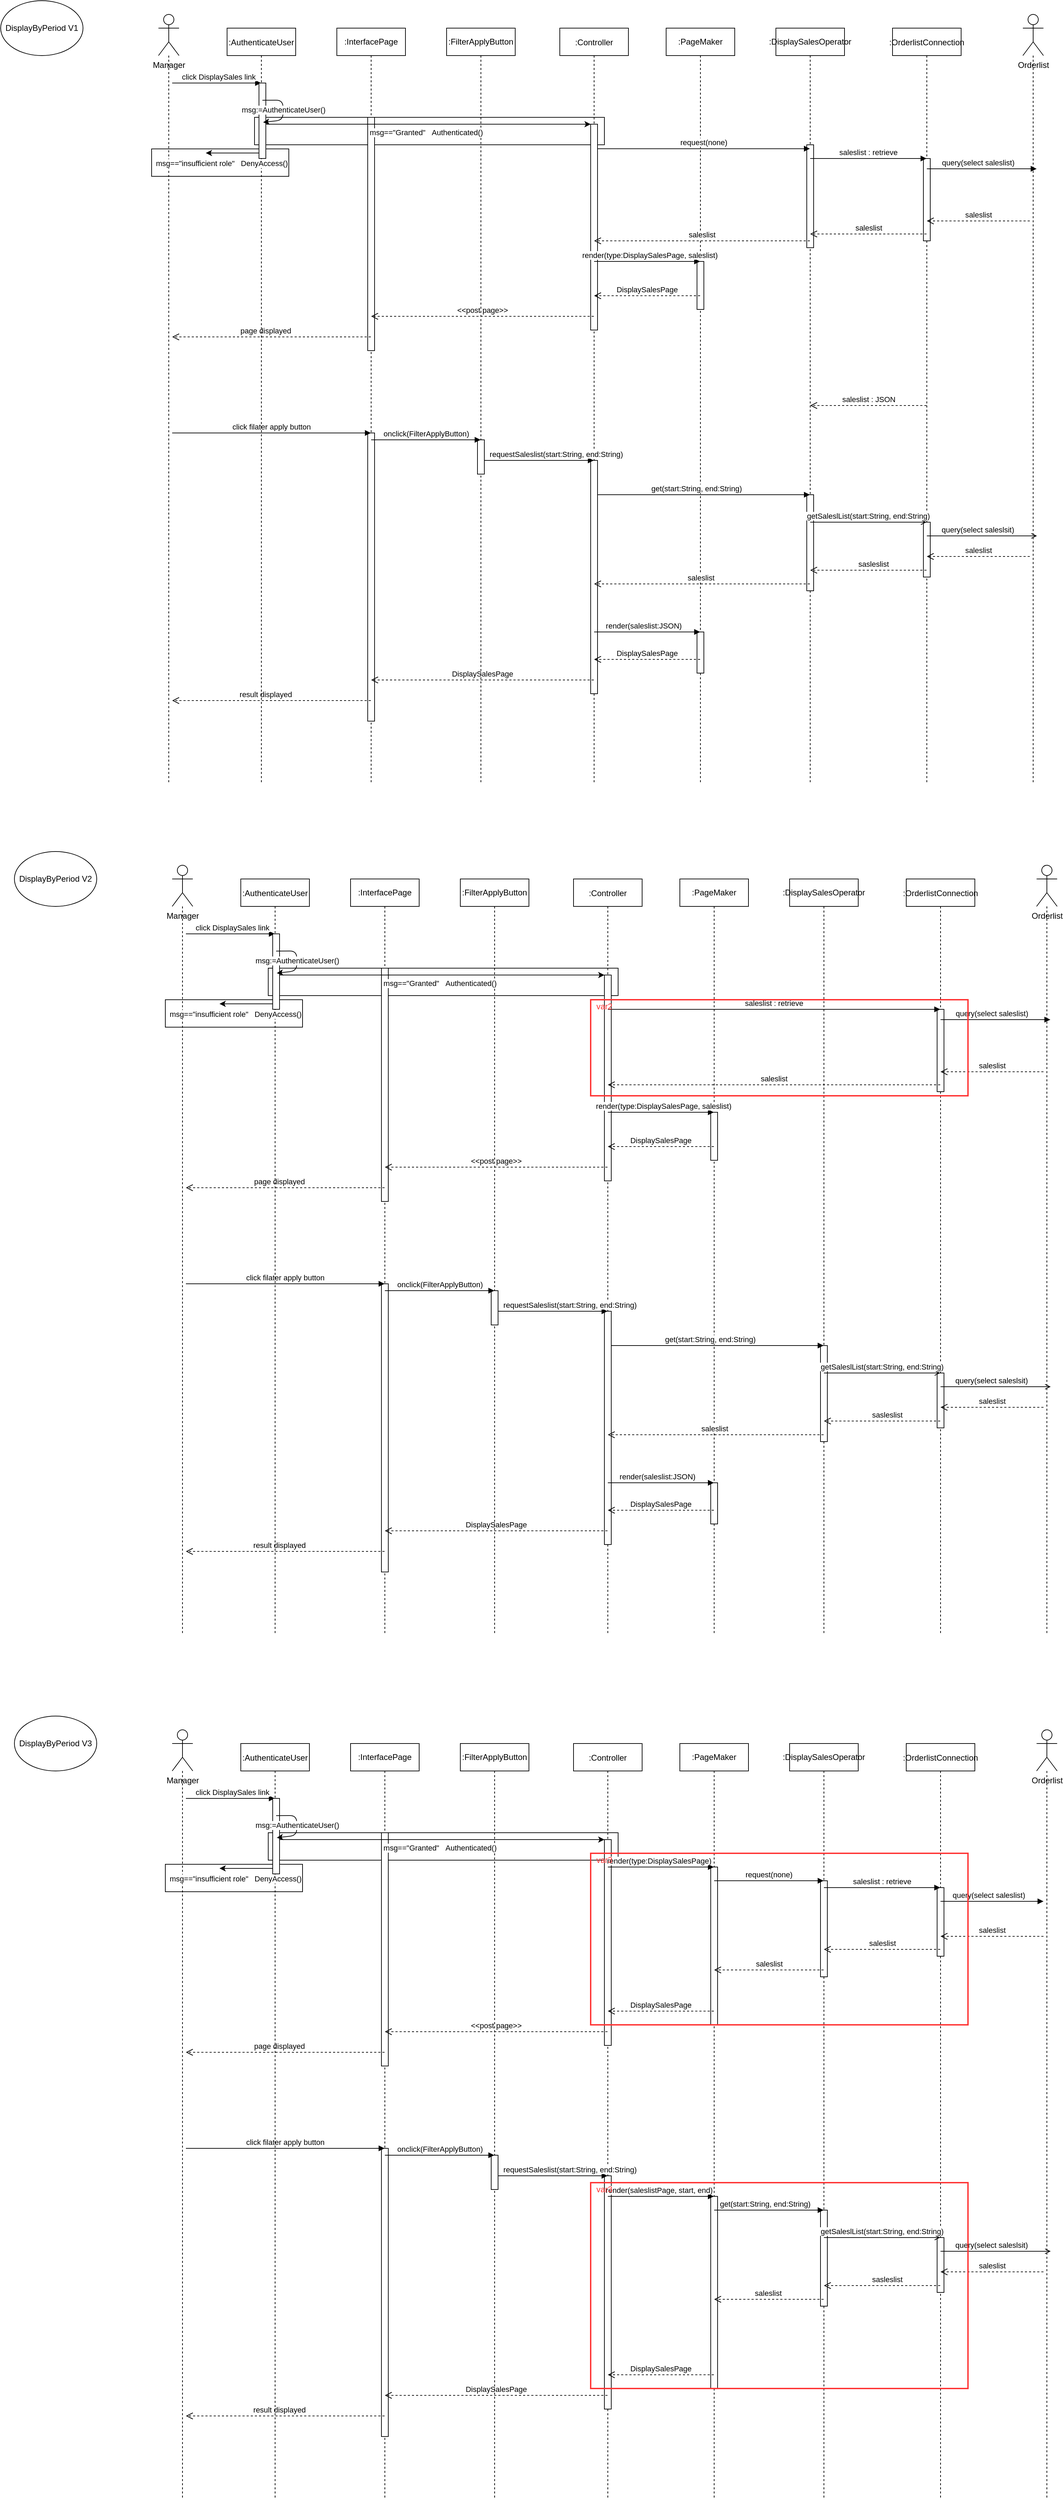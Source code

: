 <mxfile version="14.6.11" type="device"><diagram id="kgpKYQtTHZ0yAKxKKP6v" name="Page-1"><mxGraphModel dx="2912" dy="1122" grid="1" gridSize="10" guides="1" tooltips="1" connect="1" arrows="1" fold="1" page="1" pageScale="1" pageWidth="850" pageHeight="1100" math="0" shadow="0"><root><mxCell id="0"/><mxCell id="1" parent="0"/><mxCell id="4vTPPilnQhBUIMjYwtxk-9" value="" style="rounded=0;whiteSpace=wrap;html=1;fillColor=none;" vertex="1" parent="1"><mxGeometry x="-240" y="256" width="200" height="40" as="geometry"/></mxCell><mxCell id="4vTPPilnQhBUIMjYwtxk-7" value="" style="rounded=0;whiteSpace=wrap;html=1;fillColor=none;" vertex="1" parent="1"><mxGeometry x="-90" y="210" width="510" height="40" as="geometry"/></mxCell><mxCell id="H2tbbZFlQtTSSTkB1D6m-67" value=":Controller" style="shape=umlLifeline;perimeter=lifelinePerimeter;container=1;collapsible=0;recursiveResize=0;rounded=0;shadow=0;strokeWidth=1;" parent="1" vertex="1"><mxGeometry x="355" y="80" width="100" height="1100" as="geometry"/></mxCell><mxCell id="H2tbbZFlQtTSSTkB1D6m-68" value="" style="points=[];perimeter=orthogonalPerimeter;rounded=0;shadow=0;strokeWidth=1;" parent="H2tbbZFlQtTSSTkB1D6m-67" vertex="1"><mxGeometry x="45" y="140" width="10" height="300" as="geometry"/></mxCell><mxCell id="H2tbbZFlQtTSSTkB1D6m-69" value="" style="html=1;points=[];perimeter=orthogonalPerimeter;" parent="H2tbbZFlQtTSSTkB1D6m-67" vertex="1"><mxGeometry x="45" y="630" width="10" height="340" as="geometry"/></mxCell><mxCell id="H2tbbZFlQtTSSTkB1D6m-71" value=":OrderlistConnection" style="shape=umlLifeline;perimeter=lifelinePerimeter;container=1;collapsible=0;recursiveResize=0;rounded=0;shadow=0;strokeWidth=1;" parent="1" vertex="1"><mxGeometry x="840" y="80" width="100" height="1100" as="geometry"/></mxCell><mxCell id="H2tbbZFlQtTSSTkB1D6m-72" value="" style="html=1;points=[];perimeter=orthogonalPerimeter;" parent="H2tbbZFlQtTSSTkB1D6m-71" vertex="1"><mxGeometry x="45" y="190" width="10" height="120" as="geometry"/></mxCell><mxCell id="H2tbbZFlQtTSSTkB1D6m-73" value="" style="html=1;points=[];perimeter=orthogonalPerimeter;" parent="H2tbbZFlQtTSSTkB1D6m-71" vertex="1"><mxGeometry x="45" y="720" width="10" height="80" as="geometry"/></mxCell><mxCell id="H2tbbZFlQtTSSTkB1D6m-74" style="edgeStyle=orthogonalEdgeStyle;rounded=0;orthogonalLoop=1;jettySize=auto;html=1;endArrow=none;endFill=0;dashed=1;" parent="1" source="H2tbbZFlQtTSSTkB1D6m-75" edge="1"><mxGeometry relative="1" as="geometry"><mxPoint x="-215" y="1180" as="targetPoint"/><Array as="points"><mxPoint x="-215" y="810"/><mxPoint x="-215" y="810"/></Array></mxGeometry></mxCell><mxCell id="H2tbbZFlQtTSSTkB1D6m-75" value="Manager" style="shape=umlActor;verticalLabelPosition=bottom;verticalAlign=top;html=1;outlineConnect=0;" parent="1" vertex="1"><mxGeometry x="-230" y="60" width="30" height="60" as="geometry"/></mxCell><mxCell id="H2tbbZFlQtTSSTkB1D6m-76" value=":InterfacePage" style="shape=umlLifeline;perimeter=lifelinePerimeter;whiteSpace=wrap;html=1;container=1;collapsible=0;recursiveResize=0;outlineConnect=0;" parent="1" vertex="1"><mxGeometry x="30" y="80" width="100" height="1100" as="geometry"/></mxCell><mxCell id="H2tbbZFlQtTSSTkB1D6m-77" value="" style="html=1;points=[];perimeter=orthogonalPerimeter;" parent="H2tbbZFlQtTSSTkB1D6m-76" vertex="1"><mxGeometry x="45" y="130" width="10" height="340" as="geometry"/></mxCell><mxCell id="H2tbbZFlQtTSSTkB1D6m-80" value="" style="html=1;points=[];perimeter=orthogonalPerimeter;" parent="H2tbbZFlQtTSSTkB1D6m-76" vertex="1"><mxGeometry x="45" y="590" width="10" height="420" as="geometry"/></mxCell><mxCell id="H2tbbZFlQtTSSTkB1D6m-82" style="edgeStyle=orthogonalEdgeStyle;rounded=0;orthogonalLoop=1;jettySize=auto;html=1;dashed=1;endArrow=none;endFill=0;endSize=6;" parent="1" source="H2tbbZFlQtTSSTkB1D6m-83" edge="1"><mxGeometry relative="1" as="geometry"><mxPoint x="1045" y="1180" as="targetPoint"/><Array as="points"><mxPoint x="1045" y="1180"/></Array></mxGeometry></mxCell><mxCell id="H2tbbZFlQtTSSTkB1D6m-83" value="Orderlist" style="shape=umlActor;verticalLabelPosition=bottom;verticalAlign=top;html=1;outlineConnect=0;" parent="1" vertex="1"><mxGeometry x="1030" y="60" width="30" height="60" as="geometry"/></mxCell><mxCell id="H2tbbZFlQtTSSTkB1D6m-84" value=":PageMaker" style="shape=umlLifeline;perimeter=lifelinePerimeter;whiteSpace=wrap;html=1;container=1;collapsible=0;recursiveResize=0;outlineConnect=0;" parent="1" vertex="1"><mxGeometry x="510" y="80" width="100" height="1100" as="geometry"/></mxCell><mxCell id="H2tbbZFlQtTSSTkB1D6m-85" value="" style="html=1;points=[];perimeter=orthogonalPerimeter;" parent="H2tbbZFlQtTSSTkB1D6m-84" vertex="1"><mxGeometry x="45" y="340" width="10" height="70" as="geometry"/></mxCell><mxCell id="H2tbbZFlQtTSSTkB1D6m-126" value="" style="html=1;points=[];perimeter=orthogonalPerimeter;" parent="H2tbbZFlQtTSSTkB1D6m-84" vertex="1"><mxGeometry x="45" y="880" width="10" height="60" as="geometry"/></mxCell><mxCell id="H2tbbZFlQtTSSTkB1D6m-87" value=":DisplaySalesOperator" style="shape=umlLifeline;perimeter=lifelinePerimeter;whiteSpace=wrap;html=1;container=1;collapsible=0;recursiveResize=0;outlineConnect=0;" parent="1" vertex="1"><mxGeometry x="670" y="80" width="100" height="1100" as="geometry"/></mxCell><mxCell id="H2tbbZFlQtTSSTkB1D6m-88" value="" style="html=1;points=[];perimeter=orthogonalPerimeter;" parent="H2tbbZFlQtTSSTkB1D6m-87" vertex="1"><mxGeometry x="45" y="680" width="10" height="140" as="geometry"/></mxCell><mxCell id="H2tbbZFlQtTSSTkB1D6m-89" value="" style="html=1;points=[];perimeter=orthogonalPerimeter;" parent="H2tbbZFlQtTSSTkB1D6m-87" vertex="1"><mxGeometry x="45" y="170" width="10" height="150" as="geometry"/></mxCell><mxCell id="H2tbbZFlQtTSSTkB1D6m-90" value="request(none)" style="verticalAlign=bottom;endArrow=block;shadow=0;strokeWidth=1;exitX=1;exitY=0.119;exitDx=0;exitDy=0;exitPerimeter=0;" parent="1" source="H2tbbZFlQtTSSTkB1D6m-68" target="H2tbbZFlQtTSSTkB1D6m-87" edge="1"><mxGeometry relative="1" as="geometry"><mxPoint x="130" y="260" as="sourcePoint"/><mxPoint x="620" y="245" as="targetPoint"/><Array as="points"/></mxGeometry></mxCell><mxCell id="H2tbbZFlQtTSSTkB1D6m-91" value="query(select saleslist)" style="verticalAlign=bottom;endArrow=block;shadow=0;strokeWidth=1;" parent="1" source="H2tbbZFlQtTSSTkB1D6m-71" edge="1"><mxGeometry x="-0.063" relative="1" as="geometry"><mxPoint x="770" y="300" as="sourcePoint"/><mxPoint x="1050" y="285" as="targetPoint"/><Array as="points"/><mxPoint as="offset"/></mxGeometry></mxCell><mxCell id="H2tbbZFlQtTSSTkB1D6m-94" value="page displayed" style="html=1;verticalAlign=bottom;endArrow=open;dashed=1;endSize=8;rounded=0;edgeStyle=orthogonalEdgeStyle;" parent="1" edge="1" source="H2tbbZFlQtTSSTkB1D6m-76"><mxGeometry x="0.059" relative="1" as="geometry"><mxPoint x="40" y="570" as="sourcePoint"/><mxPoint x="-210" y="530" as="targetPoint"/><mxPoint as="offset"/><Array as="points"><mxPoint x="-40" y="530"/><mxPoint x="-40" y="530"/></Array></mxGeometry></mxCell><mxCell id="H2tbbZFlQtTSSTkB1D6m-95" value="saleslist" style="html=1;verticalAlign=bottom;endArrow=open;dashed=1;endSize=8;rounded=0;edgeStyle=orthogonalEdgeStyle;" parent="1" target="H2tbbZFlQtTSSTkB1D6m-71" edge="1"><mxGeometry relative="1" as="geometry"><mxPoint x="1040" y="361" as="sourcePoint"/><mxPoint x="1010" y="363" as="targetPoint"/><Array as="points"><mxPoint x="990" y="361"/><mxPoint x="990" y="361"/></Array></mxGeometry></mxCell><mxCell id="H2tbbZFlQtTSSTkB1D6m-99" value="click DisplaySales link" style="verticalAlign=bottom;endArrow=block;shadow=0;strokeWidth=1;" parent="1" target="4vTPPilnQhBUIMjYwtxk-3" edge="1"><mxGeometry x="0.053" relative="1" as="geometry"><mxPoint x="-210" y="160" as="sourcePoint"/><mxPoint x="-120" y="170" as="targetPoint"/><mxPoint as="offset"/><Array as="points"><mxPoint x="-140" y="160"/></Array></mxGeometry></mxCell><mxCell id="H2tbbZFlQtTSSTkB1D6m-102" value="click filater apply button" style="verticalAlign=bottom;endArrow=block;shadow=0;strokeWidth=1;endSize=6;" parent="1" edge="1" target="H2tbbZFlQtTSSTkB1D6m-76"><mxGeometry relative="1" as="geometry"><mxPoint x="-210" y="670" as="sourcePoint"/><mxPoint x="40" y="670" as="targetPoint"/></mxGeometry></mxCell><mxCell id="H2tbbZFlQtTSSTkB1D6m-103" value="requestSaleslist(start:String, end:String)" style="verticalAlign=bottom;endArrow=block;shadow=0;strokeWidth=1;" parent="1" target="H2tbbZFlQtTSSTkB1D6m-67" edge="1" source="4vTPPilnQhBUIMjYwtxk-6"><mxGeometry x="0.339" relative="1" as="geometry"><mxPoint x="280" y="710" as="sourcePoint"/><mxPoint x="350" y="710" as="targetPoint"/><mxPoint as="offset"/><Array as="points"><mxPoint x="270" y="710"/></Array></mxGeometry></mxCell><mxCell id="H2tbbZFlQtTSSTkB1D6m-104" value="get(start:String, end:String)" style="verticalAlign=bottom;endArrow=block;shadow=0;strokeWidth=1;" parent="1" source="H2tbbZFlQtTSSTkB1D6m-69" edge="1" target="H2tbbZFlQtTSSTkB1D6m-87"><mxGeometry x="-0.067" relative="1" as="geometry"><mxPoint x="420" y="809" as="sourcePoint"/><mxPoint x="679.5" y="760" as="targetPoint"/><mxPoint as="offset"/><Array as="points"><mxPoint x="640" y="760"/></Array></mxGeometry></mxCell><mxCell id="H2tbbZFlQtTSSTkB1D6m-106" value="getSaleslList(start:String, end:String)" style="verticalAlign=bottom;endArrow=open;shadow=0;strokeWidth=1;endFill=0;" parent="1" edge="1" target="H2tbbZFlQtTSSTkB1D6m-71" source="H2tbbZFlQtTSSTkB1D6m-87"><mxGeometry x="0.004" relative="1" as="geometry"><mxPoint x="740.5" y="800" as="sourcePoint"/><mxPoint x="880" y="800" as="targetPoint"/><mxPoint as="offset"/><Array as="points"><mxPoint x="780" y="800"/></Array></mxGeometry></mxCell><mxCell id="H2tbbZFlQtTSSTkB1D6m-107" value="query(select saleslsit)" style="verticalAlign=bottom;endArrow=open;shadow=0;strokeWidth=1;endFill=0;" parent="1" edge="1" source="H2tbbZFlQtTSSTkB1D6m-71"><mxGeometry x="-0.07" relative="1" as="geometry"><mxPoint x="920" y="820" as="sourcePoint"/><mxPoint x="1050.5" y="820" as="targetPoint"/><Array as="points"/><mxPoint as="offset"/></mxGeometry></mxCell><mxCell id="H2tbbZFlQtTSSTkB1D6m-111" value="DisplaySalesPage" style="html=1;verticalAlign=bottom;endArrow=open;dashed=1;endSize=8;rounded=0;edgeStyle=orthogonalEdgeStyle;" parent="1" edge="1" target="H2tbbZFlQtTSSTkB1D6m-76" source="H2tbbZFlQtTSSTkB1D6m-67"><mxGeometry relative="1" as="geometry"><mxPoint x="370" y="1030" as="sourcePoint"/><mxPoint x="210" y="1030" as="targetPoint"/><Array as="points"><mxPoint x="150" y="1030"/><mxPoint x="150" y="1030"/></Array></mxGeometry></mxCell><mxCell id="H2tbbZFlQtTSSTkB1D6m-112" value="result displayed" style="html=1;verticalAlign=bottom;endArrow=open;dashed=1;endSize=8;rounded=0;edgeStyle=orthogonalEdgeStyle;" parent="1" edge="1" source="H2tbbZFlQtTSSTkB1D6m-76"><mxGeometry x="0.059" relative="1" as="geometry"><mxPoint x="40" y="1060" as="sourcePoint"/><mxPoint x="-210" y="1060" as="targetPoint"/><mxPoint as="offset"/><Array as="points"><mxPoint x="30" y="1060"/><mxPoint x="30" y="1060"/></Array></mxGeometry></mxCell><mxCell id="H2tbbZFlQtTSSTkB1D6m-113" value="saleslist : retrieve" style="verticalAlign=bottom;endArrow=block;shadow=0;strokeWidth=1;" parent="1" edge="1" target="H2tbbZFlQtTSSTkB1D6m-71" source="H2tbbZFlQtTSSTkB1D6m-87"><mxGeometry relative="1" as="geometry"><mxPoint x="780" y="270" as="sourcePoint"/><mxPoint x="800" y="270" as="targetPoint"/><Array as="points"><mxPoint x="800" y="270"/></Array></mxGeometry></mxCell><mxCell id="H2tbbZFlQtTSSTkB1D6m-114" value="saleslist" style="html=1;verticalAlign=bottom;endArrow=open;dashed=1;endSize=8;rounded=0;edgeStyle=orthogonalEdgeStyle;strokeWidth=1;" parent="1" source="H2tbbZFlQtTSSTkB1D6m-71" target="H2tbbZFlQtTSSTkB1D6m-87" edge="1"><mxGeometry relative="1" as="geometry"><mxPoint x="980" y="380" as="sourcePoint"/><mxPoint x="900" y="380" as="targetPoint"/><Array as="points"><mxPoint x="800" y="380"/><mxPoint x="800" y="380"/></Array></mxGeometry></mxCell><mxCell id="H2tbbZFlQtTSSTkB1D6m-116" value="saleslist : JSON" style="html=1;verticalAlign=bottom;endArrow=open;dashed=1;endSize=8;rounded=0;edgeStyle=orthogonalEdgeStyle;strokeWidth=1;" parent="1" edge="1" target="H2tbbZFlQtTSSTkB1D6m-87" source="H2tbbZFlQtTSSTkB1D6m-71"><mxGeometry relative="1" as="geometry"><mxPoint x="860" y="940" as="sourcePoint"/><mxPoint x="740" y="940" as="targetPoint"/><Array as="points"/></mxGeometry></mxCell><mxCell id="H2tbbZFlQtTSSTkB1D6m-118" value="render(type:DisplaySalesPage, saleslist)" style="verticalAlign=bottom;endArrow=block;shadow=0;strokeWidth=1;" parent="1" edge="1" target="H2tbbZFlQtTSSTkB1D6m-84" source="H2tbbZFlQtTSSTkB1D6m-67"><mxGeometry x="0.053" relative="1" as="geometry"><mxPoint x="420" y="420" as="sourcePoint"/><mxPoint x="360" y="420" as="targetPoint"/><mxPoint as="offset"/><Array as="points"><mxPoint x="480" y="420"/></Array></mxGeometry></mxCell><mxCell id="H2tbbZFlQtTSSTkB1D6m-122" value="&amp;lt;&amp;lt;post page&amp;gt;&amp;gt;" style="html=1;verticalAlign=bottom;endArrow=open;dashed=1;endSize=8;rounded=0;edgeStyle=orthogonalEdgeStyle;" parent="1" target="H2tbbZFlQtTSSTkB1D6m-76" edge="1" source="H2tbbZFlQtTSSTkB1D6m-67"><mxGeometry relative="1" as="geometry"><mxPoint x="300" y="512" as="sourcePoint"/><mxPoint x="60" y="512" as="targetPoint"/><Array as="points"><mxPoint x="310" y="500"/><mxPoint x="310" y="500"/></Array></mxGeometry></mxCell><mxCell id="H2tbbZFlQtTSSTkB1D6m-127" value="DisplaySalesPage" style="html=1;verticalAlign=bottom;endArrow=open;dashed=1;endSize=8;rounded=0;edgeStyle=orthogonalEdgeStyle;strokeWidth=1;" parent="1" edge="1" target="H2tbbZFlQtTSSTkB1D6m-67" source="H2tbbZFlQtTSSTkB1D6m-84"><mxGeometry relative="1" as="geometry"><mxPoint x="520" y="1010" as="sourcePoint"/><mxPoint x="440" y="1010" as="targetPoint"/><Array as="points"><mxPoint x="460" y="1000"/><mxPoint x="460" y="1000"/></Array></mxGeometry></mxCell><mxCell id="H2tbbZFlQtTSSTkB1D6m-128" value="saleslist&amp;nbsp;" style="html=1;verticalAlign=bottom;endArrow=open;dashed=1;endSize=8;rounded=0;edgeStyle=orthogonalEdgeStyle;strokeWidth=1;" parent="1" source="H2tbbZFlQtTSSTkB1D6m-87" target="H2tbbZFlQtTSSTkB1D6m-67" edge="1"><mxGeometry relative="1" as="geometry"><mxPoint x="610" y="960" as="sourcePoint"/><mxPoint x="290" y="960" as="targetPoint"/><Array as="points"><mxPoint x="470" y="890"/><mxPoint x="470" y="890"/></Array></mxGeometry></mxCell><mxCell id="H2tbbZFlQtTSSTkB1D6m-129" value="render(saleslist:JSON)" style="verticalAlign=bottom;endArrow=block;shadow=0;strokeWidth=1;" parent="1" source="H2tbbZFlQtTSSTkB1D6m-67" target="H2tbbZFlQtTSSTkB1D6m-84" edge="1"><mxGeometry x="-0.059" relative="1" as="geometry"><mxPoint x="240" y="1030" as="sourcePoint"/><mxPoint x="335.5" y="1030" as="targetPoint"/><mxPoint as="offset"/><Array as="points"><mxPoint x="450" y="960"/></Array></mxGeometry></mxCell><mxCell id="4vTPPilnQhBUIMjYwtxk-1" value="DisplaySalesPage" style="html=1;verticalAlign=bottom;endArrow=open;dashed=1;endSize=8;" edge="1" parent="1" source="H2tbbZFlQtTSSTkB1D6m-84" target="H2tbbZFlQtTSSTkB1D6m-67"><mxGeometry relative="1" as="geometry"><mxPoint x="530" y="470" as="sourcePoint"/><mxPoint x="490" y="470" as="targetPoint"/><Array as="points"><mxPoint x="460" y="470"/></Array></mxGeometry></mxCell><mxCell id="4vTPPilnQhBUIMjYwtxk-3" value=":AuthenticateUser" style="shape=umlLifeline;perimeter=lifelinePerimeter;container=1;collapsible=0;recursiveResize=0;rounded=0;shadow=0;strokeWidth=1;" vertex="1" parent="1"><mxGeometry x="-130" y="80" width="100" height="1100" as="geometry"/></mxCell><mxCell id="4vTPPilnQhBUIMjYwtxk-4" value="" style="points=[];perimeter=orthogonalPerimeter;rounded=0;shadow=0;strokeWidth=1;" vertex="1" parent="4vTPPilnQhBUIMjYwtxk-3"><mxGeometry x="46.5" y="80" width="10" height="110" as="geometry"/></mxCell><mxCell id="4vTPPilnQhBUIMjYwtxk-5" value="msg:=AuthenticateUser()" style="endArrow=classic;html=1;exitX=0.5;exitY=0.151;exitDx=0;exitDy=0;exitPerimeter=0;entryX=0.51;entryY=0.202;entryDx=0;entryDy=0;entryPerimeter=0;" edge="1" parent="4vTPPilnQhBUIMjYwtxk-3"><mxGeometry width="50" height="50" relative="1" as="geometry"><mxPoint x="51.5" y="105.13" as="sourcePoint"/><mxPoint x="52.5" y="137.26" as="targetPoint"/><Array as="points"><mxPoint x="81.5" y="105"/><mxPoint x="81.5" y="134"/></Array></mxGeometry></mxCell><mxCell id="4vTPPilnQhBUIMjYwtxk-6" value=":FilterApplyButton" style="shape=umlLifeline;perimeter=lifelinePerimeter;whiteSpace=wrap;html=1;container=1;collapsible=0;recursiveResize=0;outlineConnect=0;" vertex="1" parent="1"><mxGeometry x="190" y="80" width="100" height="1100" as="geometry"/></mxCell><mxCell id="4vTPPilnQhBUIMjYwtxk-12" value="" style="html=1;points=[];perimeter=orthogonalPerimeter;" vertex="1" parent="4vTPPilnQhBUIMjYwtxk-6"><mxGeometry x="45" y="600" width="10" height="50" as="geometry"/></mxCell><mxCell id="4vTPPilnQhBUIMjYwtxk-8" value="msg==&quot;Granted&quot;&amp;nbsp; &amp;nbsp;Authenticated()" style="endArrow=classic;html=1;" edge="1" parent="1" source="4vTPPilnQhBUIMjYwtxk-4" target="H2tbbZFlQtTSSTkB1D6m-68"><mxGeometry x="-0.015" y="-12" width="50" height="50" relative="1" as="geometry"><mxPoint x="40" y="230" as="sourcePoint"/><mxPoint x="365" y="229.5" as="targetPoint"/><mxPoint as="offset"/><Array as="points"/></mxGeometry></mxCell><mxCell id="4vTPPilnQhBUIMjYwtxk-10" value="msg==&quot;insufficient role&quot;&amp;nbsp; &amp;nbsp;DenyAccess()" style="endArrow=classic;html=1;" edge="1" parent="1" source="4vTPPilnQhBUIMjYwtxk-4"><mxGeometry x="0.404" y="15" width="50" height="50" relative="1" as="geometry"><mxPoint x="-93.8" y="262.14" as="sourcePoint"/><mxPoint x="-161" y="262" as="targetPoint"/><mxPoint as="offset"/><Array as="points"/></mxGeometry></mxCell><mxCell id="4vTPPilnQhBUIMjYwtxk-11" value="saleslist" style="html=1;verticalAlign=bottom;endArrow=open;dashed=1;endSize=8;" edge="1" parent="1" source="H2tbbZFlQtTSSTkB1D6m-87" target="H2tbbZFlQtTSSTkB1D6m-67"><mxGeometry relative="1" as="geometry"><mxPoint x="680" y="390" as="sourcePoint"/><mxPoint x="640" y="390" as="targetPoint"/><Array as="points"><mxPoint x="610" y="390"/></Array></mxGeometry></mxCell><mxCell id="4vTPPilnQhBUIMjYwtxk-13" value="onclick(FilterApplyButton)" style="html=1;verticalAlign=bottom;endArrow=block;" edge="1" parent="1" target="4vTPPilnQhBUIMjYwtxk-6"><mxGeometry width="80" relative="1" as="geometry"><mxPoint x="80" y="680" as="sourcePoint"/><mxPoint x="160" y="680" as="targetPoint"/></mxGeometry></mxCell><mxCell id="4vTPPilnQhBUIMjYwtxk-14" value="saleslist" style="html=1;verticalAlign=bottom;endArrow=open;dashed=1;endSize=8;" edge="1" parent="1" target="H2tbbZFlQtTSSTkB1D6m-71"><mxGeometry relative="1" as="geometry"><mxPoint x="1040" y="850" as="sourcePoint"/><mxPoint x="920" y="850" as="targetPoint"/></mxGeometry></mxCell><mxCell id="4vTPPilnQhBUIMjYwtxk-15" value="sasleslist" style="html=1;verticalAlign=bottom;endArrow=open;dashed=1;endSize=8;" edge="1" parent="1" source="H2tbbZFlQtTSSTkB1D6m-71" target="H2tbbZFlQtTSSTkB1D6m-87"><mxGeometry x="-0.065" relative="1" as="geometry"><mxPoint x="850" y="870" as="sourcePoint"/><mxPoint x="770" y="870" as="targetPoint"/><Array as="points"><mxPoint x="790" y="870"/></Array><mxPoint x="1" as="offset"/></mxGeometry></mxCell><mxCell id="4vTPPilnQhBUIMjYwtxk-16" value="DisplayByPeriod V1" style="ellipse;whiteSpace=wrap;html=1;" vertex="1" parent="1"><mxGeometry x="-460" y="40" width="120" height="80" as="geometry"/></mxCell><mxCell id="4vTPPilnQhBUIMjYwtxk-17" value="" style="rounded=0;whiteSpace=wrap;html=1;fillColor=none;" vertex="1" parent="1"><mxGeometry x="-220" y="1496" width="200" height="40" as="geometry"/></mxCell><mxCell id="4vTPPilnQhBUIMjYwtxk-18" value="" style="rounded=0;whiteSpace=wrap;html=1;fillColor=none;" vertex="1" parent="1"><mxGeometry x="-70" y="1450" width="510" height="40" as="geometry"/></mxCell><mxCell id="4vTPPilnQhBUIMjYwtxk-19" value=":Controller" style="shape=umlLifeline;perimeter=lifelinePerimeter;container=1;collapsible=0;recursiveResize=0;rounded=0;shadow=0;strokeWidth=1;" vertex="1" parent="1"><mxGeometry x="375" y="1320" width="100" height="1100" as="geometry"/></mxCell><mxCell id="4vTPPilnQhBUIMjYwtxk-20" value="" style="points=[];perimeter=orthogonalPerimeter;rounded=0;shadow=0;strokeWidth=1;" vertex="1" parent="4vTPPilnQhBUIMjYwtxk-19"><mxGeometry x="45" y="140" width="10" height="300" as="geometry"/></mxCell><mxCell id="4vTPPilnQhBUIMjYwtxk-21" value="" style="html=1;points=[];perimeter=orthogonalPerimeter;" vertex="1" parent="4vTPPilnQhBUIMjYwtxk-19"><mxGeometry x="45" y="630" width="10" height="340" as="geometry"/></mxCell><mxCell id="4vTPPilnQhBUIMjYwtxk-22" value=":OrderlistConnection" style="shape=umlLifeline;perimeter=lifelinePerimeter;container=1;collapsible=0;recursiveResize=0;rounded=0;shadow=0;strokeWidth=1;" vertex="1" parent="1"><mxGeometry x="860" y="1320" width="100" height="1100" as="geometry"/></mxCell><mxCell id="4vTPPilnQhBUIMjYwtxk-23" value="" style="html=1;points=[];perimeter=orthogonalPerimeter;" vertex="1" parent="4vTPPilnQhBUIMjYwtxk-22"><mxGeometry x="45" y="190" width="10" height="120" as="geometry"/></mxCell><mxCell id="4vTPPilnQhBUIMjYwtxk-24" value="" style="html=1;points=[];perimeter=orthogonalPerimeter;" vertex="1" parent="4vTPPilnQhBUIMjYwtxk-22"><mxGeometry x="45" y="720" width="10" height="80" as="geometry"/></mxCell><mxCell id="4vTPPilnQhBUIMjYwtxk-25" style="edgeStyle=orthogonalEdgeStyle;rounded=0;orthogonalLoop=1;jettySize=auto;html=1;endArrow=none;endFill=0;dashed=1;" edge="1" parent="1" source="4vTPPilnQhBUIMjYwtxk-26"><mxGeometry relative="1" as="geometry"><mxPoint x="-195" y="2420" as="targetPoint"/><Array as="points"><mxPoint x="-195" y="2050"/><mxPoint x="-195" y="2050"/></Array></mxGeometry></mxCell><mxCell id="4vTPPilnQhBUIMjYwtxk-26" value="Manager" style="shape=umlActor;verticalLabelPosition=bottom;verticalAlign=top;html=1;outlineConnect=0;" vertex="1" parent="1"><mxGeometry x="-210" y="1300" width="30" height="60" as="geometry"/></mxCell><mxCell id="4vTPPilnQhBUIMjYwtxk-27" value=":InterfacePage" style="shape=umlLifeline;perimeter=lifelinePerimeter;whiteSpace=wrap;html=1;container=1;collapsible=0;recursiveResize=0;outlineConnect=0;" vertex="1" parent="1"><mxGeometry x="50" y="1320" width="100" height="1100" as="geometry"/></mxCell><mxCell id="4vTPPilnQhBUIMjYwtxk-28" value="" style="html=1;points=[];perimeter=orthogonalPerimeter;" vertex="1" parent="4vTPPilnQhBUIMjYwtxk-27"><mxGeometry x="45" y="130" width="10" height="340" as="geometry"/></mxCell><mxCell id="4vTPPilnQhBUIMjYwtxk-29" value="" style="html=1;points=[];perimeter=orthogonalPerimeter;" vertex="1" parent="4vTPPilnQhBUIMjYwtxk-27"><mxGeometry x="45" y="590" width="10" height="420" as="geometry"/></mxCell><mxCell id="4vTPPilnQhBUIMjYwtxk-30" style="edgeStyle=orthogonalEdgeStyle;rounded=0;orthogonalLoop=1;jettySize=auto;html=1;dashed=1;endArrow=none;endFill=0;endSize=6;" edge="1" parent="1" source="4vTPPilnQhBUIMjYwtxk-31"><mxGeometry relative="1" as="geometry"><mxPoint x="1065" y="2420" as="targetPoint"/><Array as="points"><mxPoint x="1065" y="2420"/></Array></mxGeometry></mxCell><mxCell id="4vTPPilnQhBUIMjYwtxk-31" value="Orderlist" style="shape=umlActor;verticalLabelPosition=bottom;verticalAlign=top;html=1;outlineConnect=0;" vertex="1" parent="1"><mxGeometry x="1050" y="1300" width="30" height="60" as="geometry"/></mxCell><mxCell id="4vTPPilnQhBUIMjYwtxk-32" value=":PageMaker" style="shape=umlLifeline;perimeter=lifelinePerimeter;whiteSpace=wrap;html=1;container=1;collapsible=0;recursiveResize=0;outlineConnect=0;" vertex="1" parent="1"><mxGeometry x="530" y="1320" width="100" height="1100" as="geometry"/></mxCell><mxCell id="4vTPPilnQhBUIMjYwtxk-33" value="" style="html=1;points=[];perimeter=orthogonalPerimeter;" vertex="1" parent="4vTPPilnQhBUIMjYwtxk-32"><mxGeometry x="45" y="340" width="10" height="70" as="geometry"/></mxCell><mxCell id="4vTPPilnQhBUIMjYwtxk-34" value="" style="html=1;points=[];perimeter=orthogonalPerimeter;" vertex="1" parent="4vTPPilnQhBUIMjYwtxk-32"><mxGeometry x="45" y="880" width="10" height="60" as="geometry"/></mxCell><mxCell id="4vTPPilnQhBUIMjYwtxk-35" value=":DisplaySalesOperator" style="shape=umlLifeline;perimeter=lifelinePerimeter;whiteSpace=wrap;html=1;container=1;collapsible=0;recursiveResize=0;outlineConnect=0;" vertex="1" parent="1"><mxGeometry x="690" y="1320" width="100" height="1100" as="geometry"/></mxCell><mxCell id="4vTPPilnQhBUIMjYwtxk-36" value="" style="html=1;points=[];perimeter=orthogonalPerimeter;" vertex="1" parent="4vTPPilnQhBUIMjYwtxk-35"><mxGeometry x="45" y="680" width="10" height="140" as="geometry"/></mxCell><mxCell id="4vTPPilnQhBUIMjYwtxk-39" value="query(select saleslist)" style="verticalAlign=bottom;endArrow=block;shadow=0;strokeWidth=1;" edge="1" parent="1" source="4vTPPilnQhBUIMjYwtxk-22"><mxGeometry x="-0.063" relative="1" as="geometry"><mxPoint x="790" y="1540" as="sourcePoint"/><mxPoint x="1070" y="1525" as="targetPoint"/><Array as="points"/><mxPoint as="offset"/></mxGeometry></mxCell><mxCell id="4vTPPilnQhBUIMjYwtxk-40" value="page displayed" style="html=1;verticalAlign=bottom;endArrow=open;dashed=1;endSize=8;rounded=0;edgeStyle=orthogonalEdgeStyle;" edge="1" parent="1" source="4vTPPilnQhBUIMjYwtxk-27"><mxGeometry x="0.059" relative="1" as="geometry"><mxPoint x="60" y="1810" as="sourcePoint"/><mxPoint x="-190" y="1770" as="targetPoint"/><mxPoint as="offset"/><Array as="points"><mxPoint x="-20" y="1770"/><mxPoint x="-20" y="1770"/></Array></mxGeometry></mxCell><mxCell id="4vTPPilnQhBUIMjYwtxk-41" value="saleslist" style="html=1;verticalAlign=bottom;endArrow=open;dashed=1;endSize=8;rounded=0;edgeStyle=orthogonalEdgeStyle;" edge="1" parent="1" target="4vTPPilnQhBUIMjYwtxk-22"><mxGeometry relative="1" as="geometry"><mxPoint x="1060" y="1601" as="sourcePoint"/><mxPoint x="1030" y="1603" as="targetPoint"/><Array as="points"><mxPoint x="1010" y="1601"/><mxPoint x="1010" y="1601"/></Array></mxGeometry></mxCell><mxCell id="4vTPPilnQhBUIMjYwtxk-42" value="click DisplaySales link" style="verticalAlign=bottom;endArrow=block;shadow=0;strokeWidth=1;" edge="1" parent="1" target="4vTPPilnQhBUIMjYwtxk-59"><mxGeometry x="0.053" relative="1" as="geometry"><mxPoint x="-190" y="1400" as="sourcePoint"/><mxPoint x="-100" y="1410" as="targetPoint"/><mxPoint as="offset"/><Array as="points"><mxPoint x="-120" y="1400"/></Array></mxGeometry></mxCell><mxCell id="4vTPPilnQhBUIMjYwtxk-43" value="click filater apply button" style="verticalAlign=bottom;endArrow=block;shadow=0;strokeWidth=1;endSize=6;" edge="1" parent="1" target="4vTPPilnQhBUIMjYwtxk-27"><mxGeometry relative="1" as="geometry"><mxPoint x="-190" y="1910" as="sourcePoint"/><mxPoint x="60" y="1910" as="targetPoint"/></mxGeometry></mxCell><mxCell id="4vTPPilnQhBUIMjYwtxk-44" value="requestSaleslist(start:String, end:String)" style="verticalAlign=bottom;endArrow=block;shadow=0;strokeWidth=1;" edge="1" parent="1" source="4vTPPilnQhBUIMjYwtxk-62" target="4vTPPilnQhBUIMjYwtxk-19"><mxGeometry x="0.339" relative="1" as="geometry"><mxPoint x="300" y="1950" as="sourcePoint"/><mxPoint x="370" y="1950" as="targetPoint"/><mxPoint as="offset"/><Array as="points"><mxPoint x="290" y="1950"/></Array></mxGeometry></mxCell><mxCell id="4vTPPilnQhBUIMjYwtxk-45" value="get(start:String, end:String)" style="verticalAlign=bottom;endArrow=block;shadow=0;strokeWidth=1;" edge="1" parent="1" source="4vTPPilnQhBUIMjYwtxk-21" target="4vTPPilnQhBUIMjYwtxk-35"><mxGeometry x="-0.067" relative="1" as="geometry"><mxPoint x="440" y="2049" as="sourcePoint"/><mxPoint x="699.5" y="2000" as="targetPoint"/><mxPoint as="offset"/><Array as="points"><mxPoint x="660" y="2000"/></Array></mxGeometry></mxCell><mxCell id="4vTPPilnQhBUIMjYwtxk-46" value="getSaleslList(start:String, end:String)" style="verticalAlign=bottom;endArrow=open;shadow=0;strokeWidth=1;endFill=0;" edge="1" parent="1" source="4vTPPilnQhBUIMjYwtxk-35" target="4vTPPilnQhBUIMjYwtxk-22"><mxGeometry x="0.004" relative="1" as="geometry"><mxPoint x="760.5" y="2040" as="sourcePoint"/><mxPoint x="900" y="2040" as="targetPoint"/><mxPoint as="offset"/><Array as="points"><mxPoint x="800" y="2040"/></Array></mxGeometry></mxCell><mxCell id="4vTPPilnQhBUIMjYwtxk-47" value="query(select saleslsit)" style="verticalAlign=bottom;endArrow=open;shadow=0;strokeWidth=1;endFill=0;" edge="1" parent="1" source="4vTPPilnQhBUIMjYwtxk-22"><mxGeometry x="-0.07" relative="1" as="geometry"><mxPoint x="940" y="2060" as="sourcePoint"/><mxPoint x="1070.5" y="2060" as="targetPoint"/><Array as="points"/><mxPoint as="offset"/></mxGeometry></mxCell><mxCell id="4vTPPilnQhBUIMjYwtxk-48" value="DisplaySalesPage" style="html=1;verticalAlign=bottom;endArrow=open;dashed=1;endSize=8;rounded=0;edgeStyle=orthogonalEdgeStyle;" edge="1" parent="1" source="4vTPPilnQhBUIMjYwtxk-19" target="4vTPPilnQhBUIMjYwtxk-27"><mxGeometry relative="1" as="geometry"><mxPoint x="390" y="2270" as="sourcePoint"/><mxPoint x="230" y="2270" as="targetPoint"/><Array as="points"><mxPoint x="170" y="2270"/><mxPoint x="170" y="2270"/></Array></mxGeometry></mxCell><mxCell id="4vTPPilnQhBUIMjYwtxk-49" value="result displayed" style="html=1;verticalAlign=bottom;endArrow=open;dashed=1;endSize=8;rounded=0;edgeStyle=orthogonalEdgeStyle;" edge="1" parent="1" source="4vTPPilnQhBUIMjYwtxk-27"><mxGeometry x="0.059" relative="1" as="geometry"><mxPoint x="60" y="2300" as="sourcePoint"/><mxPoint x="-190" y="2300" as="targetPoint"/><mxPoint as="offset"/><Array as="points"><mxPoint x="50" y="2300"/><mxPoint x="50" y="2300"/></Array></mxGeometry></mxCell><mxCell id="4vTPPilnQhBUIMjYwtxk-50" value="saleslist : retrieve" style="verticalAlign=bottom;endArrow=block;shadow=0;strokeWidth=1;" edge="1" parent="1" source="4vTPPilnQhBUIMjYwtxk-19" target="4vTPPilnQhBUIMjYwtxk-22"><mxGeometry relative="1" as="geometry"><mxPoint x="800" y="1510" as="sourcePoint"/><mxPoint x="820" y="1510" as="targetPoint"/><Array as="points"><mxPoint x="820" y="1510"/></Array></mxGeometry></mxCell><mxCell id="4vTPPilnQhBUIMjYwtxk-53" value="render(type:DisplaySalesPage, saleslist)" style="verticalAlign=bottom;endArrow=block;shadow=0;strokeWidth=1;" edge="1" parent="1" source="4vTPPilnQhBUIMjYwtxk-19" target="4vTPPilnQhBUIMjYwtxk-32"><mxGeometry x="0.053" relative="1" as="geometry"><mxPoint x="440" y="1660" as="sourcePoint"/><mxPoint x="380" y="1660" as="targetPoint"/><mxPoint as="offset"/><Array as="points"><mxPoint x="500" y="1660"/></Array></mxGeometry></mxCell><mxCell id="4vTPPilnQhBUIMjYwtxk-54" value="&amp;lt;&amp;lt;post page&amp;gt;&amp;gt;" style="html=1;verticalAlign=bottom;endArrow=open;dashed=1;endSize=8;rounded=0;edgeStyle=orthogonalEdgeStyle;" edge="1" parent="1" source="4vTPPilnQhBUIMjYwtxk-19" target="4vTPPilnQhBUIMjYwtxk-27"><mxGeometry relative="1" as="geometry"><mxPoint x="320" y="1752" as="sourcePoint"/><mxPoint x="80" y="1752" as="targetPoint"/><Array as="points"><mxPoint x="330" y="1740"/><mxPoint x="330" y="1740"/></Array></mxGeometry></mxCell><mxCell id="4vTPPilnQhBUIMjYwtxk-55" value="DisplaySalesPage" style="html=1;verticalAlign=bottom;endArrow=open;dashed=1;endSize=8;rounded=0;edgeStyle=orthogonalEdgeStyle;strokeWidth=1;" edge="1" parent="1" source="4vTPPilnQhBUIMjYwtxk-32" target="4vTPPilnQhBUIMjYwtxk-19"><mxGeometry relative="1" as="geometry"><mxPoint x="540" y="2250" as="sourcePoint"/><mxPoint x="460" y="2250" as="targetPoint"/><Array as="points"><mxPoint x="480" y="2240"/><mxPoint x="480" y="2240"/></Array></mxGeometry></mxCell><mxCell id="4vTPPilnQhBUIMjYwtxk-56" value="saleslist&amp;nbsp;" style="html=1;verticalAlign=bottom;endArrow=open;dashed=1;endSize=8;rounded=0;edgeStyle=orthogonalEdgeStyle;strokeWidth=1;" edge="1" parent="1" source="4vTPPilnQhBUIMjYwtxk-35" target="4vTPPilnQhBUIMjYwtxk-19"><mxGeometry relative="1" as="geometry"><mxPoint x="630" y="2200" as="sourcePoint"/><mxPoint x="310" y="2200" as="targetPoint"/><Array as="points"><mxPoint x="490" y="2130"/><mxPoint x="490" y="2130"/></Array></mxGeometry></mxCell><mxCell id="4vTPPilnQhBUIMjYwtxk-57" value="render(saleslist:JSON)" style="verticalAlign=bottom;endArrow=block;shadow=0;strokeWidth=1;" edge="1" parent="1" source="4vTPPilnQhBUIMjYwtxk-19" target="4vTPPilnQhBUIMjYwtxk-32"><mxGeometry x="-0.059" relative="1" as="geometry"><mxPoint x="260" y="2270" as="sourcePoint"/><mxPoint x="355.5" y="2270" as="targetPoint"/><mxPoint as="offset"/><Array as="points"><mxPoint x="470" y="2200"/></Array></mxGeometry></mxCell><mxCell id="4vTPPilnQhBUIMjYwtxk-58" value="DisplaySalesPage" style="html=1;verticalAlign=bottom;endArrow=open;dashed=1;endSize=8;" edge="1" parent="1" source="4vTPPilnQhBUIMjYwtxk-32" target="4vTPPilnQhBUIMjYwtxk-19"><mxGeometry relative="1" as="geometry"><mxPoint x="550" y="1710" as="sourcePoint"/><mxPoint x="510" y="1710" as="targetPoint"/><Array as="points"><mxPoint x="480" y="1710"/></Array></mxGeometry></mxCell><mxCell id="4vTPPilnQhBUIMjYwtxk-59" value=":AuthenticateUser" style="shape=umlLifeline;perimeter=lifelinePerimeter;container=1;collapsible=0;recursiveResize=0;rounded=0;shadow=0;strokeWidth=1;" vertex="1" parent="1"><mxGeometry x="-110" y="1320" width="100" height="1100" as="geometry"/></mxCell><mxCell id="4vTPPilnQhBUIMjYwtxk-60" value="" style="points=[];perimeter=orthogonalPerimeter;rounded=0;shadow=0;strokeWidth=1;" vertex="1" parent="4vTPPilnQhBUIMjYwtxk-59"><mxGeometry x="46.5" y="80" width="10" height="110" as="geometry"/></mxCell><mxCell id="4vTPPilnQhBUIMjYwtxk-61" value="msg:=AuthenticateUser()" style="endArrow=classic;html=1;exitX=0.5;exitY=0.151;exitDx=0;exitDy=0;exitPerimeter=0;entryX=0.51;entryY=0.202;entryDx=0;entryDy=0;entryPerimeter=0;" edge="1" parent="4vTPPilnQhBUIMjYwtxk-59"><mxGeometry width="50" height="50" relative="1" as="geometry"><mxPoint x="51.5" y="105.13" as="sourcePoint"/><mxPoint x="52.5" y="137.26" as="targetPoint"/><Array as="points"><mxPoint x="81.5" y="105"/><mxPoint x="81.5" y="134"/></Array></mxGeometry></mxCell><mxCell id="4vTPPilnQhBUIMjYwtxk-62" value=":FilterApplyButton" style="shape=umlLifeline;perimeter=lifelinePerimeter;whiteSpace=wrap;html=1;container=1;collapsible=0;recursiveResize=0;outlineConnect=0;" vertex="1" parent="1"><mxGeometry x="210" y="1320" width="100" height="1100" as="geometry"/></mxCell><mxCell id="4vTPPilnQhBUIMjYwtxk-63" value="" style="html=1;points=[];perimeter=orthogonalPerimeter;" vertex="1" parent="4vTPPilnQhBUIMjYwtxk-62"><mxGeometry x="45" y="600" width="10" height="50" as="geometry"/></mxCell><mxCell id="4vTPPilnQhBUIMjYwtxk-64" value="msg==&quot;Granted&quot;&amp;nbsp; &amp;nbsp;Authenticated()" style="endArrow=classic;html=1;" edge="1" parent="1" source="4vTPPilnQhBUIMjYwtxk-60" target="4vTPPilnQhBUIMjYwtxk-20"><mxGeometry x="-0.015" y="-12" width="50" height="50" relative="1" as="geometry"><mxPoint x="60" y="1470" as="sourcePoint"/><mxPoint x="385" y="1469.5" as="targetPoint"/><mxPoint as="offset"/><Array as="points"/></mxGeometry></mxCell><mxCell id="4vTPPilnQhBUIMjYwtxk-65" value="msg==&quot;insufficient role&quot;&amp;nbsp; &amp;nbsp;DenyAccess()" style="endArrow=classic;html=1;" edge="1" parent="1" source="4vTPPilnQhBUIMjYwtxk-60"><mxGeometry x="0.404" y="15" width="50" height="50" relative="1" as="geometry"><mxPoint x="-73.8" y="1502.14" as="sourcePoint"/><mxPoint x="-141" y="1502" as="targetPoint"/><mxPoint as="offset"/><Array as="points"/></mxGeometry></mxCell><mxCell id="4vTPPilnQhBUIMjYwtxk-66" value="saleslist" style="html=1;verticalAlign=bottom;endArrow=open;dashed=1;endSize=8;" edge="1" parent="1" source="4vTPPilnQhBUIMjYwtxk-22" target="4vTPPilnQhBUIMjYwtxk-19"><mxGeometry relative="1" as="geometry"><mxPoint x="880" y="1620" as="sourcePoint"/><mxPoint x="460" y="1620" as="targetPoint"/><Array as="points"><mxPoint x="810" y="1620"/><mxPoint x="630" y="1620"/></Array></mxGeometry></mxCell><mxCell id="4vTPPilnQhBUIMjYwtxk-67" value="onclick(FilterApplyButton)" style="html=1;verticalAlign=bottom;endArrow=block;" edge="1" parent="1" target="4vTPPilnQhBUIMjYwtxk-62"><mxGeometry width="80" relative="1" as="geometry"><mxPoint x="100" y="1920" as="sourcePoint"/><mxPoint x="180" y="1920" as="targetPoint"/></mxGeometry></mxCell><mxCell id="4vTPPilnQhBUIMjYwtxk-68" value="saleslist" style="html=1;verticalAlign=bottom;endArrow=open;dashed=1;endSize=8;" edge="1" parent="1" target="4vTPPilnQhBUIMjYwtxk-22"><mxGeometry relative="1" as="geometry"><mxPoint x="1060" y="2090" as="sourcePoint"/><mxPoint x="940" y="2090" as="targetPoint"/></mxGeometry></mxCell><mxCell id="4vTPPilnQhBUIMjYwtxk-69" value="sasleslist" style="html=1;verticalAlign=bottom;endArrow=open;dashed=1;endSize=8;" edge="1" parent="1" source="4vTPPilnQhBUIMjYwtxk-22" target="4vTPPilnQhBUIMjYwtxk-35"><mxGeometry x="-0.065" relative="1" as="geometry"><mxPoint x="870" y="2110" as="sourcePoint"/><mxPoint x="790" y="2110" as="targetPoint"/><Array as="points"><mxPoint x="810" y="2110"/></Array><mxPoint x="1" as="offset"/></mxGeometry></mxCell><mxCell id="4vTPPilnQhBUIMjYwtxk-70" value="DisplayByPeriod V2" style="ellipse;whiteSpace=wrap;html=1;" vertex="1" parent="1"><mxGeometry x="-440" y="1280" width="120" height="80" as="geometry"/></mxCell><mxCell id="4vTPPilnQhBUIMjYwtxk-71" value="" style="rounded=0;whiteSpace=wrap;html=1;fillColor=none;strokeColor=#FF3333;strokeWidth=2;" vertex="1" parent="1"><mxGeometry x="400" y="1496" width="550" height="140" as="geometry"/></mxCell><mxCell id="4vTPPilnQhBUIMjYwtxk-72" value="&lt;font color=&quot;#ff3333&quot;&gt;var2&lt;/font&gt;" style="text;html=1;strokeColor=none;fillColor=none;align=center;verticalAlign=middle;whiteSpace=wrap;rounded=0;" vertex="1" parent="1"><mxGeometry x="400" y="1496" width="40" height="20" as="geometry"/></mxCell><mxCell id="4vTPPilnQhBUIMjYwtxk-73" value="" style="rounded=0;whiteSpace=wrap;html=1;fillColor=none;" vertex="1" parent="1"><mxGeometry x="-220" y="2756" width="200" height="40" as="geometry"/></mxCell><mxCell id="4vTPPilnQhBUIMjYwtxk-74" value="" style="rounded=0;whiteSpace=wrap;html=1;fillColor=none;" vertex="1" parent="1"><mxGeometry x="-70" y="2710" width="510" height="40" as="geometry"/></mxCell><mxCell id="4vTPPilnQhBUIMjYwtxk-75" value=":Controller" style="shape=umlLifeline;perimeter=lifelinePerimeter;container=1;collapsible=0;recursiveResize=0;rounded=0;shadow=0;strokeWidth=1;" vertex="1" parent="1"><mxGeometry x="375" y="2580" width="100" height="1100" as="geometry"/></mxCell><mxCell id="4vTPPilnQhBUIMjYwtxk-76" value="" style="points=[];perimeter=orthogonalPerimeter;rounded=0;shadow=0;strokeWidth=1;" vertex="1" parent="4vTPPilnQhBUIMjYwtxk-75"><mxGeometry x="45" y="140" width="10" height="300" as="geometry"/></mxCell><mxCell id="4vTPPilnQhBUIMjYwtxk-77" value="" style="html=1;points=[];perimeter=orthogonalPerimeter;" vertex="1" parent="4vTPPilnQhBUIMjYwtxk-75"><mxGeometry x="45" y="630" width="10" height="340" as="geometry"/></mxCell><mxCell id="4vTPPilnQhBUIMjYwtxk-78" value=":OrderlistConnection" style="shape=umlLifeline;perimeter=lifelinePerimeter;container=1;collapsible=0;recursiveResize=0;rounded=0;shadow=0;strokeWidth=1;" vertex="1" parent="1"><mxGeometry x="860" y="2580" width="100" height="1100" as="geometry"/></mxCell><mxCell id="4vTPPilnQhBUIMjYwtxk-79" value="" style="html=1;points=[];perimeter=orthogonalPerimeter;" vertex="1" parent="4vTPPilnQhBUIMjYwtxk-78"><mxGeometry x="45" y="210" width="10" height="100" as="geometry"/></mxCell><mxCell id="4vTPPilnQhBUIMjYwtxk-80" value="" style="html=1;points=[];perimeter=orthogonalPerimeter;" vertex="1" parent="4vTPPilnQhBUIMjYwtxk-78"><mxGeometry x="45" y="720" width="10" height="80" as="geometry"/></mxCell><mxCell id="4vTPPilnQhBUIMjYwtxk-81" style="edgeStyle=orthogonalEdgeStyle;rounded=0;orthogonalLoop=1;jettySize=auto;html=1;endArrow=none;endFill=0;dashed=1;" edge="1" parent="1" source="4vTPPilnQhBUIMjYwtxk-82"><mxGeometry relative="1" as="geometry"><mxPoint x="-195" y="3680" as="targetPoint"/><Array as="points"><mxPoint x="-195" y="3310"/><mxPoint x="-195" y="3310"/></Array></mxGeometry></mxCell><mxCell id="4vTPPilnQhBUIMjYwtxk-82" value="Manager" style="shape=umlActor;verticalLabelPosition=bottom;verticalAlign=top;html=1;outlineConnect=0;" vertex="1" parent="1"><mxGeometry x="-210" y="2560" width="30" height="60" as="geometry"/></mxCell><mxCell id="4vTPPilnQhBUIMjYwtxk-83" value=":InterfacePage" style="shape=umlLifeline;perimeter=lifelinePerimeter;whiteSpace=wrap;html=1;container=1;collapsible=0;recursiveResize=0;outlineConnect=0;" vertex="1" parent="1"><mxGeometry x="50" y="2580" width="100" height="1100" as="geometry"/></mxCell><mxCell id="4vTPPilnQhBUIMjYwtxk-84" value="" style="html=1;points=[];perimeter=orthogonalPerimeter;" vertex="1" parent="4vTPPilnQhBUIMjYwtxk-83"><mxGeometry x="45" y="130" width="10" height="340" as="geometry"/></mxCell><mxCell id="4vTPPilnQhBUIMjYwtxk-85" value="" style="html=1;points=[];perimeter=orthogonalPerimeter;" vertex="1" parent="4vTPPilnQhBUIMjYwtxk-83"><mxGeometry x="45" y="590" width="10" height="420" as="geometry"/></mxCell><mxCell id="4vTPPilnQhBUIMjYwtxk-86" style="edgeStyle=orthogonalEdgeStyle;rounded=0;orthogonalLoop=1;jettySize=auto;html=1;dashed=1;endArrow=none;endFill=0;endSize=6;" edge="1" parent="1" source="4vTPPilnQhBUIMjYwtxk-87"><mxGeometry relative="1" as="geometry"><mxPoint x="1065" y="3680" as="targetPoint"/><Array as="points"><mxPoint x="1065" y="3680"/></Array></mxGeometry></mxCell><mxCell id="4vTPPilnQhBUIMjYwtxk-87" value="Orderlist" style="shape=umlActor;verticalLabelPosition=bottom;verticalAlign=top;html=1;outlineConnect=0;" vertex="1" parent="1"><mxGeometry x="1050" y="2560" width="30" height="60" as="geometry"/></mxCell><mxCell id="4vTPPilnQhBUIMjYwtxk-88" value=":PageMaker" style="shape=umlLifeline;perimeter=lifelinePerimeter;whiteSpace=wrap;html=1;container=1;collapsible=0;recursiveResize=0;outlineConnect=0;" vertex="1" parent="1"><mxGeometry x="530" y="2580" width="100" height="1100" as="geometry"/></mxCell><mxCell id="4vTPPilnQhBUIMjYwtxk-89" value="" style="html=1;points=[];perimeter=orthogonalPerimeter;" vertex="1" parent="4vTPPilnQhBUIMjYwtxk-88"><mxGeometry x="45" y="180" width="10" height="230" as="geometry"/></mxCell><mxCell id="4vTPPilnQhBUIMjYwtxk-90" value="" style="html=1;points=[];perimeter=orthogonalPerimeter;" vertex="1" parent="4vTPPilnQhBUIMjYwtxk-88"><mxGeometry x="45" y="660" width="10" height="280" as="geometry"/></mxCell><mxCell id="4vTPPilnQhBUIMjYwtxk-91" value=":DisplaySalesOperator" style="shape=umlLifeline;perimeter=lifelinePerimeter;whiteSpace=wrap;html=1;container=1;collapsible=0;recursiveResize=0;outlineConnect=0;" vertex="1" parent="1"><mxGeometry x="690" y="2580" width="100" height="1100" as="geometry"/></mxCell><mxCell id="4vTPPilnQhBUIMjYwtxk-92" value="" style="html=1;points=[];perimeter=orthogonalPerimeter;" vertex="1" parent="4vTPPilnQhBUIMjYwtxk-91"><mxGeometry x="45" y="680" width="10" height="140" as="geometry"/></mxCell><mxCell id="4vTPPilnQhBUIMjYwtxk-93" value="" style="html=1;points=[];perimeter=orthogonalPerimeter;" vertex="1" parent="4vTPPilnQhBUIMjYwtxk-91"><mxGeometry x="45" y="200" width="10" height="140" as="geometry"/></mxCell><mxCell id="4vTPPilnQhBUIMjYwtxk-94" value="request(none)" style="verticalAlign=bottom;endArrow=block;shadow=0;strokeWidth=1;" edge="1" parent="1" source="4vTPPilnQhBUIMjYwtxk-88" target="4vTPPilnQhBUIMjYwtxk-91"><mxGeometry relative="1" as="geometry"><mxPoint x="630" y="2775.5" as="sourcePoint"/><mxPoint x="700" y="2775.5" as="targetPoint"/><Array as="points"><mxPoint x="630" y="2780"/></Array></mxGeometry></mxCell><mxCell id="4vTPPilnQhBUIMjYwtxk-95" value="query(select saleslist)" style="verticalAlign=bottom;endArrow=block;shadow=0;strokeWidth=1;" edge="1" parent="1" source="4vTPPilnQhBUIMjYwtxk-78"><mxGeometry x="-0.063" relative="1" as="geometry"><mxPoint x="940" y="2810" as="sourcePoint"/><mxPoint x="1060" y="2810" as="targetPoint"/><Array as="points"/><mxPoint as="offset"/></mxGeometry></mxCell><mxCell id="4vTPPilnQhBUIMjYwtxk-96" value="page displayed" style="html=1;verticalAlign=bottom;endArrow=open;dashed=1;endSize=8;rounded=0;edgeStyle=orthogonalEdgeStyle;" edge="1" parent="1" source="4vTPPilnQhBUIMjYwtxk-83"><mxGeometry x="0.059" relative="1" as="geometry"><mxPoint x="60" y="3070" as="sourcePoint"/><mxPoint x="-190" y="3030" as="targetPoint"/><mxPoint as="offset"/><Array as="points"><mxPoint x="-20" y="3030"/><mxPoint x="-20" y="3030"/></Array></mxGeometry></mxCell><mxCell id="4vTPPilnQhBUIMjYwtxk-97" value="saleslist" style="html=1;verticalAlign=bottom;endArrow=open;dashed=1;endSize=8;rounded=0;edgeStyle=orthogonalEdgeStyle;" edge="1" parent="1" target="4vTPPilnQhBUIMjYwtxk-78"><mxGeometry relative="1" as="geometry"><mxPoint x="1060" y="2861" as="sourcePoint"/><mxPoint x="1030" y="2863" as="targetPoint"/><Array as="points"><mxPoint x="1010" y="2861"/><mxPoint x="1010" y="2861"/></Array></mxGeometry></mxCell><mxCell id="4vTPPilnQhBUIMjYwtxk-98" value="click DisplaySales link" style="verticalAlign=bottom;endArrow=block;shadow=0;strokeWidth=1;" edge="1" parent="1" target="4vTPPilnQhBUIMjYwtxk-115"><mxGeometry x="0.053" relative="1" as="geometry"><mxPoint x="-190" y="2660" as="sourcePoint"/><mxPoint x="-100" y="2670" as="targetPoint"/><mxPoint as="offset"/><Array as="points"><mxPoint x="-120" y="2660"/></Array></mxGeometry></mxCell><mxCell id="4vTPPilnQhBUIMjYwtxk-99" value="click filater apply button" style="verticalAlign=bottom;endArrow=block;shadow=0;strokeWidth=1;endSize=6;" edge="1" parent="1" target="4vTPPilnQhBUIMjYwtxk-83"><mxGeometry relative="1" as="geometry"><mxPoint x="-190" y="3170" as="sourcePoint"/><mxPoint x="60" y="3170" as="targetPoint"/></mxGeometry></mxCell><mxCell id="4vTPPilnQhBUIMjYwtxk-100" value="requestSaleslist(start:String, end:String)" style="verticalAlign=bottom;endArrow=block;shadow=0;strokeWidth=1;" edge="1" parent="1" source="4vTPPilnQhBUIMjYwtxk-118" target="4vTPPilnQhBUIMjYwtxk-75"><mxGeometry x="0.339" relative="1" as="geometry"><mxPoint x="300" y="3210" as="sourcePoint"/><mxPoint x="370" y="3210" as="targetPoint"/><mxPoint as="offset"/><Array as="points"><mxPoint x="290" y="3210"/></Array></mxGeometry></mxCell><mxCell id="4vTPPilnQhBUIMjYwtxk-101" value="get(start:String, end:String)" style="verticalAlign=bottom;endArrow=block;shadow=0;strokeWidth=1;" edge="1" parent="1" source="4vTPPilnQhBUIMjYwtxk-88" target="4vTPPilnQhBUIMjYwtxk-91"><mxGeometry x="-0.067" relative="1" as="geometry"><mxPoint x="600" y="3260" as="sourcePoint"/><mxPoint x="699.5" y="3260" as="targetPoint"/><mxPoint as="offset"/><Array as="points"><mxPoint x="660" y="3260"/></Array></mxGeometry></mxCell><mxCell id="4vTPPilnQhBUIMjYwtxk-102" value="getSaleslList(start:String, end:String)" style="verticalAlign=bottom;endArrow=open;shadow=0;strokeWidth=1;endFill=0;" edge="1" parent="1" source="4vTPPilnQhBUIMjYwtxk-91" target="4vTPPilnQhBUIMjYwtxk-78"><mxGeometry x="0.004" relative="1" as="geometry"><mxPoint x="760.5" y="3300" as="sourcePoint"/><mxPoint x="900" y="3300" as="targetPoint"/><mxPoint as="offset"/><Array as="points"><mxPoint x="800" y="3300"/></Array></mxGeometry></mxCell><mxCell id="4vTPPilnQhBUIMjYwtxk-103" value="query(select saleslsit)" style="verticalAlign=bottom;endArrow=open;shadow=0;strokeWidth=1;endFill=0;" edge="1" parent="1" source="4vTPPilnQhBUIMjYwtxk-78"><mxGeometry x="-0.07" relative="1" as="geometry"><mxPoint x="940" y="3320" as="sourcePoint"/><mxPoint x="1070.5" y="3320" as="targetPoint"/><Array as="points"/><mxPoint as="offset"/></mxGeometry></mxCell><mxCell id="4vTPPilnQhBUIMjYwtxk-104" value="DisplaySalesPage" style="html=1;verticalAlign=bottom;endArrow=open;dashed=1;endSize=8;rounded=0;edgeStyle=orthogonalEdgeStyle;" edge="1" parent="1" source="4vTPPilnQhBUIMjYwtxk-75" target="4vTPPilnQhBUIMjYwtxk-83"><mxGeometry relative="1" as="geometry"><mxPoint x="390" y="3530" as="sourcePoint"/><mxPoint x="230" y="3530" as="targetPoint"/><Array as="points"><mxPoint x="170" y="3530"/><mxPoint x="170" y="3530"/></Array></mxGeometry></mxCell><mxCell id="4vTPPilnQhBUIMjYwtxk-105" value="result displayed" style="html=1;verticalAlign=bottom;endArrow=open;dashed=1;endSize=8;rounded=0;edgeStyle=orthogonalEdgeStyle;" edge="1" parent="1" source="4vTPPilnQhBUIMjYwtxk-83"><mxGeometry x="0.059" relative="1" as="geometry"><mxPoint x="60" y="3560" as="sourcePoint"/><mxPoint x="-190" y="3560" as="targetPoint"/><mxPoint as="offset"/><Array as="points"><mxPoint x="50" y="3560"/><mxPoint x="50" y="3560"/></Array></mxGeometry></mxCell><mxCell id="4vTPPilnQhBUIMjYwtxk-106" value="saleslist : retrieve" style="verticalAlign=bottom;endArrow=block;shadow=0;strokeWidth=1;" edge="1" parent="1" source="4vTPPilnQhBUIMjYwtxk-91" target="4vTPPilnQhBUIMjYwtxk-78"><mxGeometry relative="1" as="geometry"><mxPoint x="800" y="2770" as="sourcePoint"/><mxPoint x="910" y="2770" as="targetPoint"/><Array as="points"><mxPoint x="820" y="2790"/></Array></mxGeometry></mxCell><mxCell id="4vTPPilnQhBUIMjYwtxk-107" value="saleslist" style="html=1;verticalAlign=bottom;endArrow=open;dashed=1;endSize=8;rounded=0;edgeStyle=orthogonalEdgeStyle;strokeWidth=1;" edge="1" parent="1" source="4vTPPilnQhBUIMjYwtxk-78" target="4vTPPilnQhBUIMjYwtxk-91"><mxGeometry relative="1" as="geometry"><mxPoint x="1000" y="2880" as="sourcePoint"/><mxPoint x="920" y="2880" as="targetPoint"/><Array as="points"><mxPoint x="820" y="2880"/><mxPoint x="820" y="2880"/></Array></mxGeometry></mxCell><mxCell id="4vTPPilnQhBUIMjYwtxk-109" value="render(type:DisplaySalesPage)" style="verticalAlign=bottom;endArrow=block;shadow=0;strokeWidth=1;" edge="1" parent="1" source="4vTPPilnQhBUIMjYwtxk-75" target="4vTPPilnQhBUIMjYwtxk-88"><mxGeometry x="-0.026" relative="1" as="geometry"><mxPoint x="440" y="2920" as="sourcePoint"/><mxPoint x="580" y="2920" as="targetPoint"/><mxPoint as="offset"/><Array as="points"><mxPoint x="510" y="2760"/></Array></mxGeometry></mxCell><mxCell id="4vTPPilnQhBUIMjYwtxk-110" value="&amp;lt;&amp;lt;post page&amp;gt;&amp;gt;" style="html=1;verticalAlign=bottom;endArrow=open;dashed=1;endSize=8;rounded=0;edgeStyle=orthogonalEdgeStyle;" edge="1" parent="1" source="4vTPPilnQhBUIMjYwtxk-75" target="4vTPPilnQhBUIMjYwtxk-83"><mxGeometry relative="1" as="geometry"><mxPoint x="320" y="3012" as="sourcePoint"/><mxPoint x="80" y="3012" as="targetPoint"/><Array as="points"><mxPoint x="330" y="3000"/><mxPoint x="330" y="3000"/></Array></mxGeometry></mxCell><mxCell id="4vTPPilnQhBUIMjYwtxk-111" value="DisplaySalesPage" style="html=1;verticalAlign=bottom;endArrow=open;dashed=1;endSize=8;rounded=0;edgeStyle=orthogonalEdgeStyle;strokeWidth=1;" edge="1" parent="1" source="4vTPPilnQhBUIMjYwtxk-88" target="4vTPPilnQhBUIMjYwtxk-75"><mxGeometry relative="1" as="geometry"><mxPoint x="540" y="3510" as="sourcePoint"/><mxPoint x="460" y="3510" as="targetPoint"/><Array as="points"><mxPoint x="480" y="3500"/><mxPoint x="480" y="3500"/></Array></mxGeometry></mxCell><mxCell id="4vTPPilnQhBUIMjYwtxk-112" value="saleslist&amp;nbsp;" style="html=1;verticalAlign=bottom;endArrow=open;dashed=1;endSize=8;rounded=0;edgeStyle=orthogonalEdgeStyle;strokeWidth=1;" edge="1" parent="1" source="4vTPPilnQhBUIMjYwtxk-91" target="4vTPPilnQhBUIMjYwtxk-88"><mxGeometry relative="1" as="geometry"><mxPoint x="630" y="3460" as="sourcePoint"/><mxPoint x="310" y="3460" as="targetPoint"/><Array as="points"><mxPoint x="680" y="3390"/><mxPoint x="680" y="3390"/></Array></mxGeometry></mxCell><mxCell id="4vTPPilnQhBUIMjYwtxk-113" value="render(saleslistPage, start, end)" style="verticalAlign=bottom;endArrow=block;shadow=0;strokeWidth=1;" edge="1" parent="1" source="4vTPPilnQhBUIMjYwtxk-75" target="4vTPPilnQhBUIMjYwtxk-88"><mxGeometry x="-0.026" relative="1" as="geometry"><mxPoint x="455" y="3240" as="sourcePoint"/><mxPoint x="555" y="3240" as="targetPoint"/><mxPoint as="offset"/><Array as="points"><mxPoint x="480" y="3240"/></Array></mxGeometry></mxCell><mxCell id="4vTPPilnQhBUIMjYwtxk-114" value="DisplaySalesPage" style="html=1;verticalAlign=bottom;endArrow=open;dashed=1;endSize=8;" edge="1" parent="1" source="4vTPPilnQhBUIMjYwtxk-88" target="4vTPPilnQhBUIMjYwtxk-75"><mxGeometry relative="1" as="geometry"><mxPoint x="550" y="2970" as="sourcePoint"/><mxPoint x="510" y="2970" as="targetPoint"/><Array as="points"><mxPoint x="480" y="2970"/></Array></mxGeometry></mxCell><mxCell id="4vTPPilnQhBUIMjYwtxk-115" value=":AuthenticateUser" style="shape=umlLifeline;perimeter=lifelinePerimeter;container=1;collapsible=0;recursiveResize=0;rounded=0;shadow=0;strokeWidth=1;" vertex="1" parent="1"><mxGeometry x="-110" y="2580" width="100" height="1100" as="geometry"/></mxCell><mxCell id="4vTPPilnQhBUIMjYwtxk-116" value="" style="points=[];perimeter=orthogonalPerimeter;rounded=0;shadow=0;strokeWidth=1;" vertex="1" parent="4vTPPilnQhBUIMjYwtxk-115"><mxGeometry x="46.5" y="80" width="10" height="110" as="geometry"/></mxCell><mxCell id="4vTPPilnQhBUIMjYwtxk-117" value="msg:=AuthenticateUser()" style="endArrow=classic;html=1;exitX=0.5;exitY=0.151;exitDx=0;exitDy=0;exitPerimeter=0;entryX=0.51;entryY=0.202;entryDx=0;entryDy=0;entryPerimeter=0;" edge="1" parent="4vTPPilnQhBUIMjYwtxk-115"><mxGeometry width="50" height="50" relative="1" as="geometry"><mxPoint x="51.5" y="105.13" as="sourcePoint"/><mxPoint x="52.5" y="137.26" as="targetPoint"/><Array as="points"><mxPoint x="81.5" y="105"/><mxPoint x="81.5" y="134"/></Array></mxGeometry></mxCell><mxCell id="4vTPPilnQhBUIMjYwtxk-118" value=":FilterApplyButton" style="shape=umlLifeline;perimeter=lifelinePerimeter;whiteSpace=wrap;html=1;container=1;collapsible=0;recursiveResize=0;outlineConnect=0;" vertex="1" parent="1"><mxGeometry x="210" y="2580" width="100" height="1100" as="geometry"/></mxCell><mxCell id="4vTPPilnQhBUIMjYwtxk-119" value="" style="html=1;points=[];perimeter=orthogonalPerimeter;" vertex="1" parent="4vTPPilnQhBUIMjYwtxk-118"><mxGeometry x="45" y="600" width="10" height="50" as="geometry"/></mxCell><mxCell id="4vTPPilnQhBUIMjYwtxk-120" value="msg==&quot;Granted&quot;&amp;nbsp; &amp;nbsp;Authenticated()" style="endArrow=classic;html=1;" edge="1" parent="1" source="4vTPPilnQhBUIMjYwtxk-116" target="4vTPPilnQhBUIMjYwtxk-76"><mxGeometry x="-0.015" y="-12" width="50" height="50" relative="1" as="geometry"><mxPoint x="60" y="2730" as="sourcePoint"/><mxPoint x="385" y="2729.5" as="targetPoint"/><mxPoint as="offset"/><Array as="points"/></mxGeometry></mxCell><mxCell id="4vTPPilnQhBUIMjYwtxk-121" value="msg==&quot;insufficient role&quot;&amp;nbsp; &amp;nbsp;DenyAccess()" style="endArrow=classic;html=1;" edge="1" parent="1" source="4vTPPilnQhBUIMjYwtxk-116"><mxGeometry x="0.404" y="15" width="50" height="50" relative="1" as="geometry"><mxPoint x="-73.8" y="2762.14" as="sourcePoint"/><mxPoint x="-141" y="2762" as="targetPoint"/><mxPoint as="offset"/><Array as="points"/></mxGeometry></mxCell><mxCell id="4vTPPilnQhBUIMjYwtxk-122" value="saleslist" style="html=1;verticalAlign=bottom;endArrow=open;dashed=1;endSize=8;" edge="1" parent="1" source="4vTPPilnQhBUIMjYwtxk-91" target="4vTPPilnQhBUIMjYwtxk-88"><mxGeometry relative="1" as="geometry"><mxPoint x="700" y="2890" as="sourcePoint"/><mxPoint x="620" y="2890" as="targetPoint"/><Array as="points"><mxPoint x="640" y="2910"/></Array></mxGeometry></mxCell><mxCell id="4vTPPilnQhBUIMjYwtxk-123" value="onclick(FilterApplyButton)" style="html=1;verticalAlign=bottom;endArrow=block;" edge="1" parent="1" target="4vTPPilnQhBUIMjYwtxk-118"><mxGeometry width="80" relative="1" as="geometry"><mxPoint x="100" y="3180" as="sourcePoint"/><mxPoint x="180" y="3180" as="targetPoint"/></mxGeometry></mxCell><mxCell id="4vTPPilnQhBUIMjYwtxk-124" value="saleslist" style="html=1;verticalAlign=bottom;endArrow=open;dashed=1;endSize=8;" edge="1" parent="1" target="4vTPPilnQhBUIMjYwtxk-78"><mxGeometry relative="1" as="geometry"><mxPoint x="1060" y="3350" as="sourcePoint"/><mxPoint x="940" y="3350" as="targetPoint"/></mxGeometry></mxCell><mxCell id="4vTPPilnQhBUIMjYwtxk-125" value="sasleslist" style="html=1;verticalAlign=bottom;endArrow=open;dashed=1;endSize=8;" edge="1" parent="1" source="4vTPPilnQhBUIMjYwtxk-78" target="4vTPPilnQhBUIMjYwtxk-91"><mxGeometry x="-0.065" relative="1" as="geometry"><mxPoint x="870" y="3370" as="sourcePoint"/><mxPoint x="790" y="3370" as="targetPoint"/><Array as="points"><mxPoint x="810" y="3370"/></Array><mxPoint x="1" as="offset"/></mxGeometry></mxCell><mxCell id="4vTPPilnQhBUIMjYwtxk-126" value="DisplayByPeriod V3" style="ellipse;whiteSpace=wrap;html=1;" vertex="1" parent="1"><mxGeometry x="-440" y="2540" width="120" height="80" as="geometry"/></mxCell><mxCell id="4vTPPilnQhBUIMjYwtxk-128" value="" style="rounded=0;whiteSpace=wrap;html=1;fillColor=none;strokeColor=#FF3333;strokeWidth=2;" vertex="1" parent="1"><mxGeometry x="400" y="2740" width="550" height="250" as="geometry"/></mxCell><mxCell id="4vTPPilnQhBUIMjYwtxk-129" value="" style="rounded=0;whiteSpace=wrap;html=1;fillColor=none;strokeColor=#FF3333;strokeWidth=2;" vertex="1" parent="1"><mxGeometry x="400" y="3220" width="550" height="300" as="geometry"/></mxCell><mxCell id="4vTPPilnQhBUIMjYwtxk-130" value="&lt;font color=&quot;#ff3333&quot;&gt;var3&lt;/font&gt;" style="text;html=1;strokeColor=none;fillColor=none;align=center;verticalAlign=middle;whiteSpace=wrap;rounded=0;" vertex="1" parent="1"><mxGeometry x="400" y="2740" width="40" height="20" as="geometry"/></mxCell><mxCell id="4vTPPilnQhBUIMjYwtxk-131" value="&lt;font color=&quot;#ff3333&quot;&gt;var3&lt;/font&gt;" style="text;html=1;strokeColor=none;fillColor=none;align=center;verticalAlign=middle;whiteSpace=wrap;rounded=0;" vertex="1" parent="1"><mxGeometry x="400" y="3220" width="40" height="20" as="geometry"/></mxCell></root></mxGraphModel></diagram></mxfile>